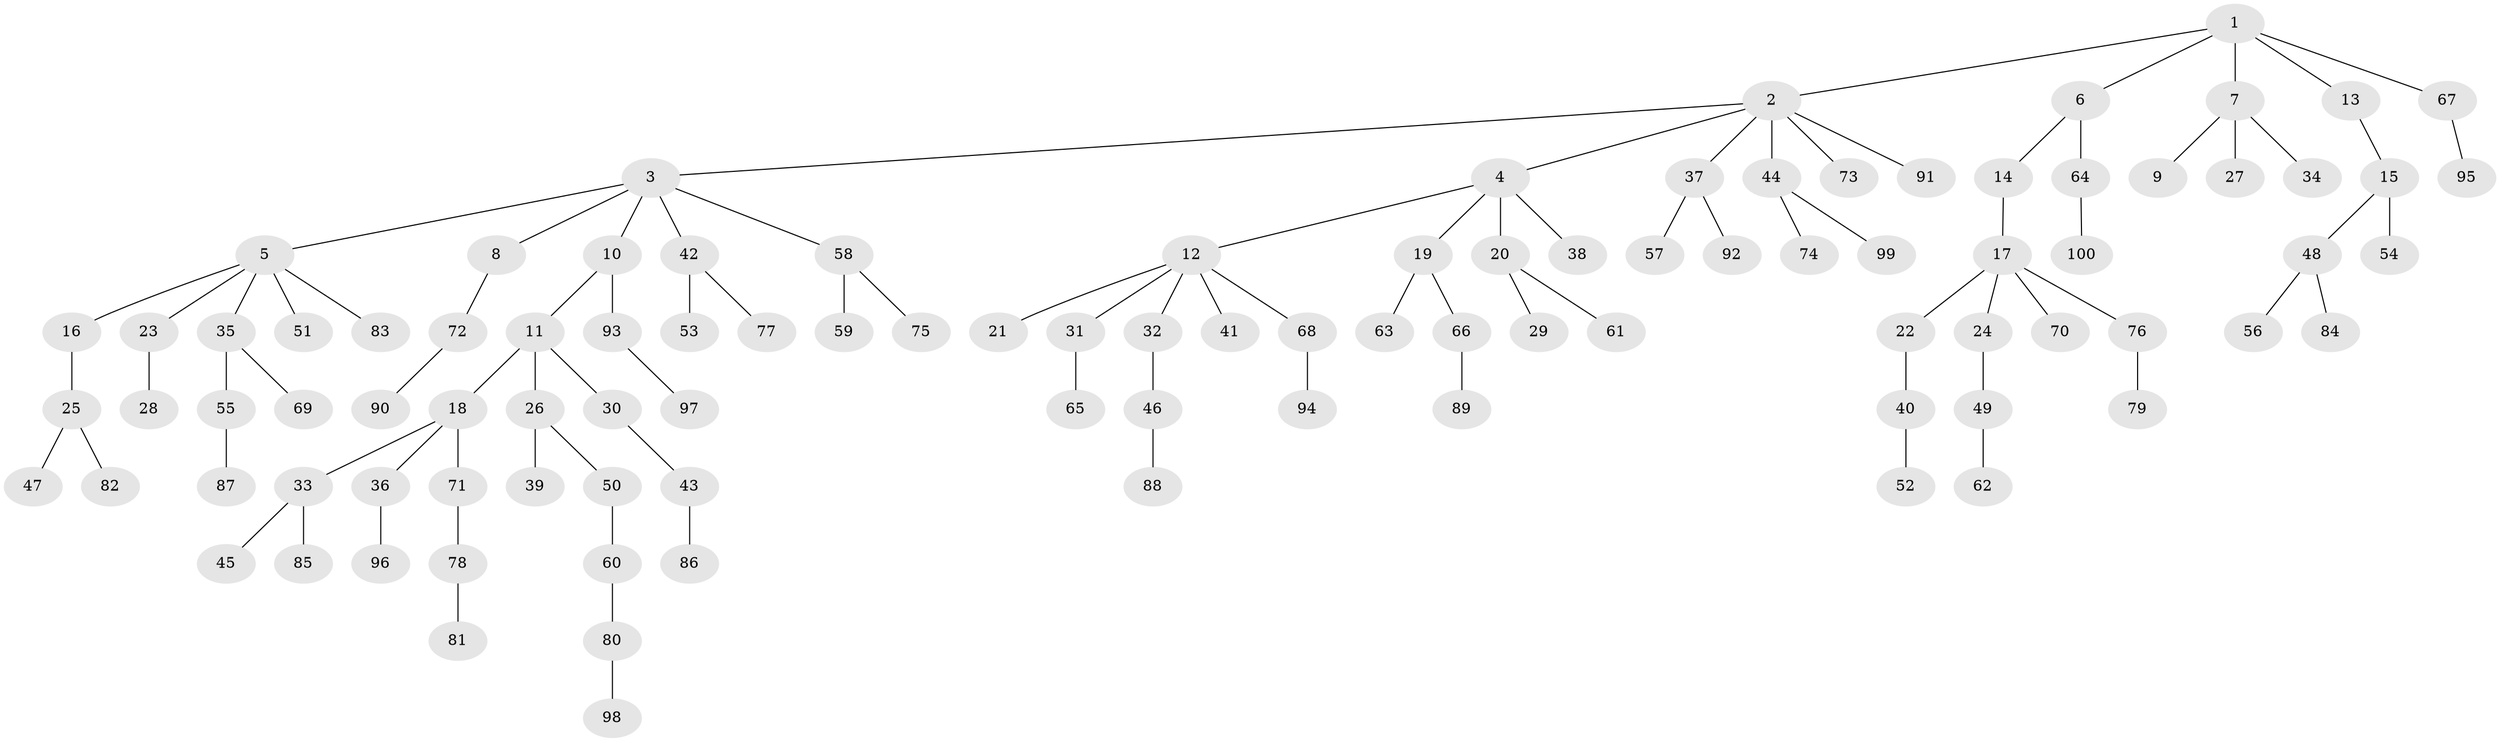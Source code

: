 // Generated by graph-tools (version 1.1) at 2025/02/03/09/25 03:02:19]
// undirected, 100 vertices, 99 edges
graph export_dot {
graph [start="1"]
  node [color=gray90,style=filled];
  1;
  2;
  3;
  4;
  5;
  6;
  7;
  8;
  9;
  10;
  11;
  12;
  13;
  14;
  15;
  16;
  17;
  18;
  19;
  20;
  21;
  22;
  23;
  24;
  25;
  26;
  27;
  28;
  29;
  30;
  31;
  32;
  33;
  34;
  35;
  36;
  37;
  38;
  39;
  40;
  41;
  42;
  43;
  44;
  45;
  46;
  47;
  48;
  49;
  50;
  51;
  52;
  53;
  54;
  55;
  56;
  57;
  58;
  59;
  60;
  61;
  62;
  63;
  64;
  65;
  66;
  67;
  68;
  69;
  70;
  71;
  72;
  73;
  74;
  75;
  76;
  77;
  78;
  79;
  80;
  81;
  82;
  83;
  84;
  85;
  86;
  87;
  88;
  89;
  90;
  91;
  92;
  93;
  94;
  95;
  96;
  97;
  98;
  99;
  100;
  1 -- 2;
  1 -- 6;
  1 -- 7;
  1 -- 13;
  1 -- 67;
  2 -- 3;
  2 -- 4;
  2 -- 37;
  2 -- 44;
  2 -- 73;
  2 -- 91;
  3 -- 5;
  3 -- 8;
  3 -- 10;
  3 -- 42;
  3 -- 58;
  4 -- 12;
  4 -- 19;
  4 -- 20;
  4 -- 38;
  5 -- 16;
  5 -- 23;
  5 -- 35;
  5 -- 51;
  5 -- 83;
  6 -- 14;
  6 -- 64;
  7 -- 9;
  7 -- 27;
  7 -- 34;
  8 -- 72;
  10 -- 11;
  10 -- 93;
  11 -- 18;
  11 -- 26;
  11 -- 30;
  12 -- 21;
  12 -- 31;
  12 -- 32;
  12 -- 41;
  12 -- 68;
  13 -- 15;
  14 -- 17;
  15 -- 48;
  15 -- 54;
  16 -- 25;
  17 -- 22;
  17 -- 24;
  17 -- 70;
  17 -- 76;
  18 -- 33;
  18 -- 36;
  18 -- 71;
  19 -- 63;
  19 -- 66;
  20 -- 29;
  20 -- 61;
  22 -- 40;
  23 -- 28;
  24 -- 49;
  25 -- 47;
  25 -- 82;
  26 -- 39;
  26 -- 50;
  30 -- 43;
  31 -- 65;
  32 -- 46;
  33 -- 45;
  33 -- 85;
  35 -- 55;
  35 -- 69;
  36 -- 96;
  37 -- 57;
  37 -- 92;
  40 -- 52;
  42 -- 53;
  42 -- 77;
  43 -- 86;
  44 -- 74;
  44 -- 99;
  46 -- 88;
  48 -- 56;
  48 -- 84;
  49 -- 62;
  50 -- 60;
  55 -- 87;
  58 -- 59;
  58 -- 75;
  60 -- 80;
  64 -- 100;
  66 -- 89;
  67 -- 95;
  68 -- 94;
  71 -- 78;
  72 -- 90;
  76 -- 79;
  78 -- 81;
  80 -- 98;
  93 -- 97;
}

